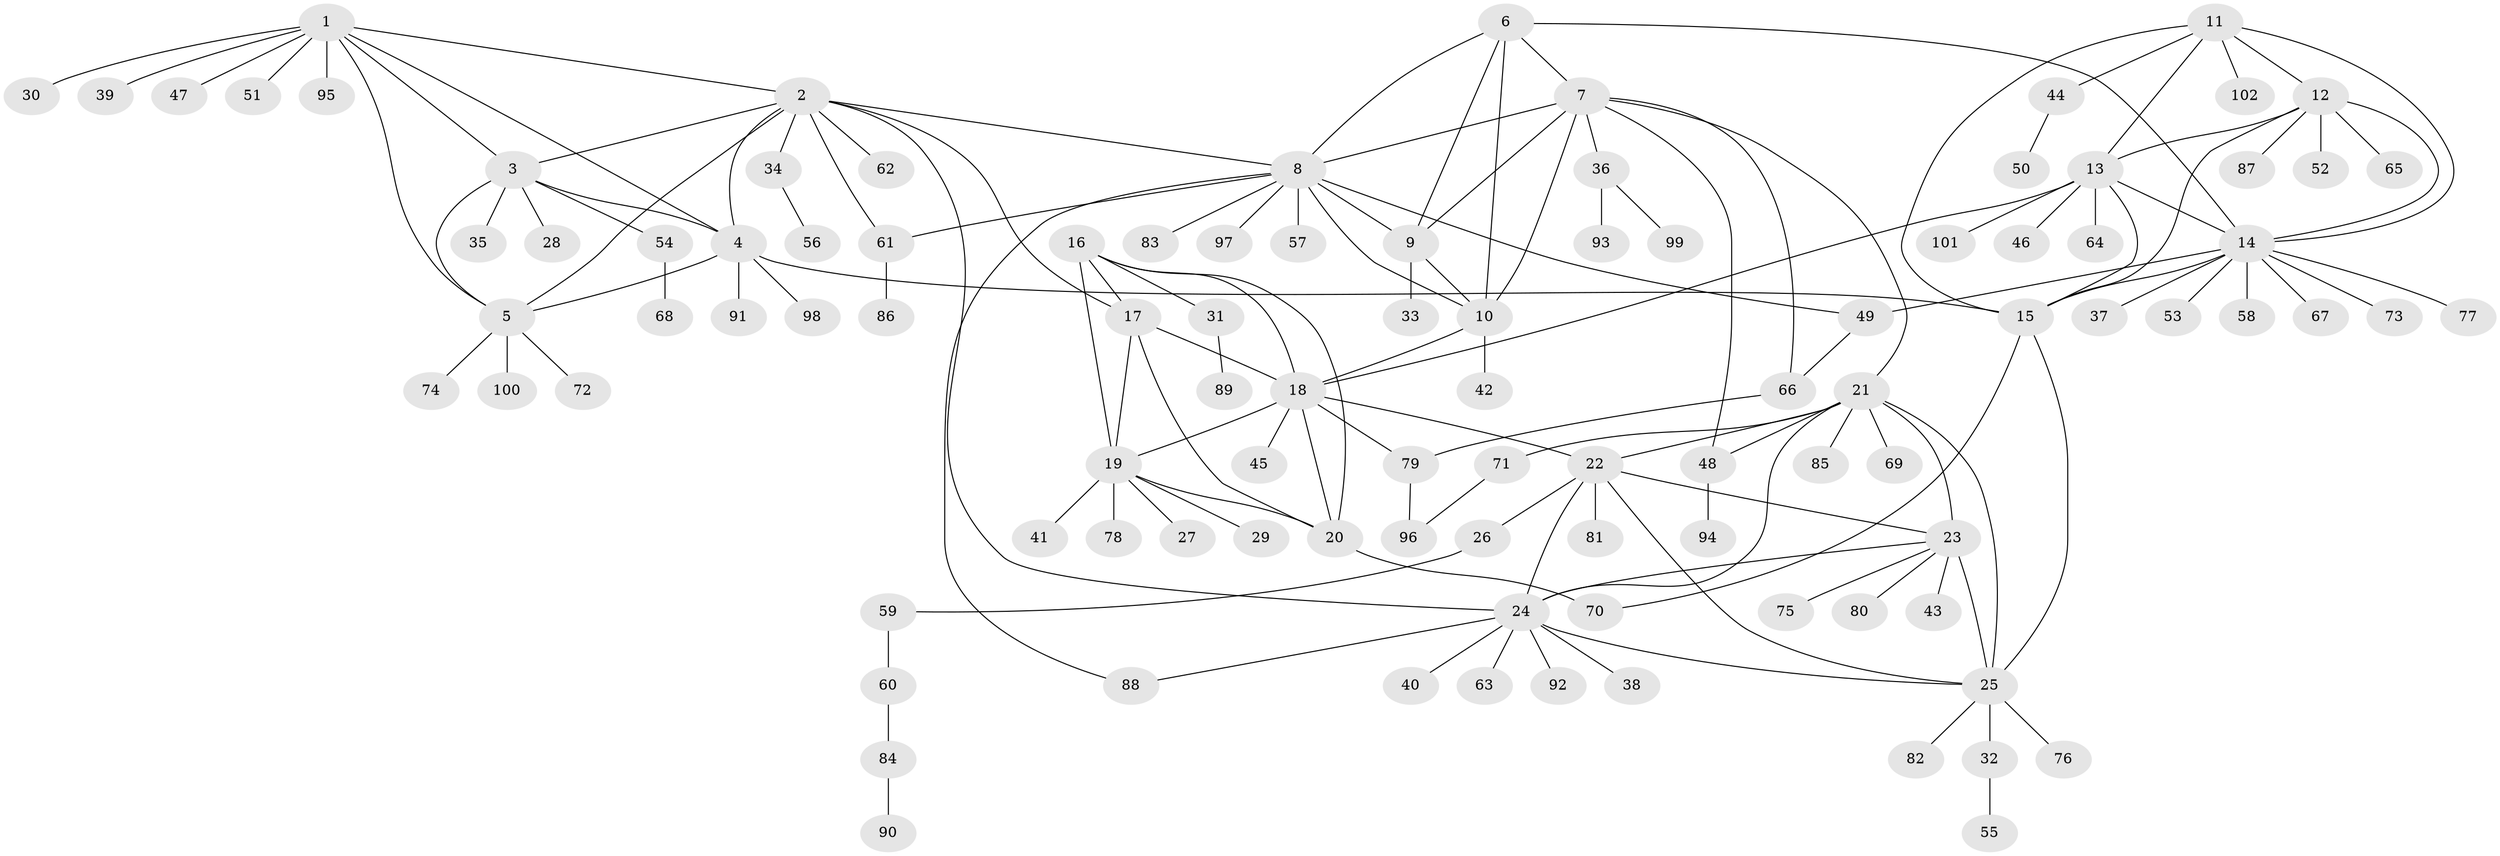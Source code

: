// coarse degree distribution, {7: 0.025974025974025976, 12: 0.012987012987012988, 6: 0.05194805194805195, 5: 0.06493506493506493, 9: 0.025974025974025976, 4: 0.025974025974025976, 13: 0.012987012987012988, 8: 0.025974025974025976, 10: 0.012987012987012988, 2: 0.11688311688311688, 1: 0.6103896103896104, 3: 0.012987012987012988}
// Generated by graph-tools (version 1.1) at 2025/42/03/06/25 10:42:13]
// undirected, 102 vertices, 145 edges
graph export_dot {
graph [start="1"]
  node [color=gray90,style=filled];
  1;
  2;
  3;
  4;
  5;
  6;
  7;
  8;
  9;
  10;
  11;
  12;
  13;
  14;
  15;
  16;
  17;
  18;
  19;
  20;
  21;
  22;
  23;
  24;
  25;
  26;
  27;
  28;
  29;
  30;
  31;
  32;
  33;
  34;
  35;
  36;
  37;
  38;
  39;
  40;
  41;
  42;
  43;
  44;
  45;
  46;
  47;
  48;
  49;
  50;
  51;
  52;
  53;
  54;
  55;
  56;
  57;
  58;
  59;
  60;
  61;
  62;
  63;
  64;
  65;
  66;
  67;
  68;
  69;
  70;
  71;
  72;
  73;
  74;
  75;
  76;
  77;
  78;
  79;
  80;
  81;
  82;
  83;
  84;
  85;
  86;
  87;
  88;
  89;
  90;
  91;
  92;
  93;
  94;
  95;
  96;
  97;
  98;
  99;
  100;
  101;
  102;
  1 -- 2;
  1 -- 3;
  1 -- 4;
  1 -- 5;
  1 -- 30;
  1 -- 39;
  1 -- 47;
  1 -- 51;
  1 -- 95;
  2 -- 3;
  2 -- 4;
  2 -- 5;
  2 -- 8;
  2 -- 17;
  2 -- 24;
  2 -- 34;
  2 -- 61;
  2 -- 62;
  3 -- 4;
  3 -- 5;
  3 -- 28;
  3 -- 35;
  3 -- 54;
  4 -- 5;
  4 -- 15;
  4 -- 91;
  4 -- 98;
  5 -- 72;
  5 -- 74;
  5 -- 100;
  6 -- 7;
  6 -- 8;
  6 -- 9;
  6 -- 10;
  6 -- 14;
  7 -- 8;
  7 -- 9;
  7 -- 10;
  7 -- 21;
  7 -- 36;
  7 -- 48;
  7 -- 66;
  8 -- 9;
  8 -- 10;
  8 -- 49;
  8 -- 57;
  8 -- 61;
  8 -- 83;
  8 -- 88;
  8 -- 97;
  9 -- 10;
  9 -- 33;
  10 -- 18;
  10 -- 42;
  11 -- 12;
  11 -- 13;
  11 -- 14;
  11 -- 15;
  11 -- 44;
  11 -- 102;
  12 -- 13;
  12 -- 14;
  12 -- 15;
  12 -- 52;
  12 -- 65;
  12 -- 87;
  13 -- 14;
  13 -- 15;
  13 -- 18;
  13 -- 46;
  13 -- 64;
  13 -- 101;
  14 -- 15;
  14 -- 37;
  14 -- 49;
  14 -- 53;
  14 -- 58;
  14 -- 67;
  14 -- 73;
  14 -- 77;
  15 -- 25;
  15 -- 70;
  16 -- 17;
  16 -- 18;
  16 -- 19;
  16 -- 20;
  16 -- 31;
  17 -- 18;
  17 -- 19;
  17 -- 20;
  18 -- 19;
  18 -- 20;
  18 -- 22;
  18 -- 45;
  18 -- 79;
  19 -- 20;
  19 -- 27;
  19 -- 29;
  19 -- 41;
  19 -- 78;
  20 -- 70;
  21 -- 22;
  21 -- 23;
  21 -- 24;
  21 -- 25;
  21 -- 48;
  21 -- 69;
  21 -- 71;
  21 -- 85;
  22 -- 23;
  22 -- 24;
  22 -- 25;
  22 -- 26;
  22 -- 81;
  23 -- 24;
  23 -- 25;
  23 -- 43;
  23 -- 75;
  23 -- 80;
  24 -- 25;
  24 -- 38;
  24 -- 40;
  24 -- 63;
  24 -- 88;
  24 -- 92;
  25 -- 32;
  25 -- 76;
  25 -- 82;
  26 -- 59;
  31 -- 89;
  32 -- 55;
  34 -- 56;
  36 -- 93;
  36 -- 99;
  44 -- 50;
  48 -- 94;
  49 -- 66;
  54 -- 68;
  59 -- 60;
  60 -- 84;
  61 -- 86;
  66 -- 79;
  71 -- 96;
  79 -- 96;
  84 -- 90;
}
